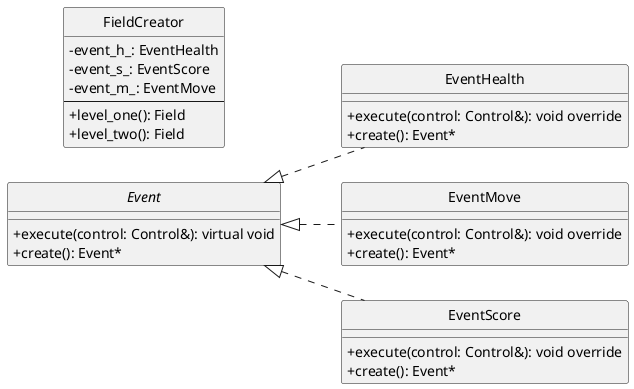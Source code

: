 @startuml diagram_lb3

hide circle
left to right direction
skinparam classAttributeIconSize 0

abstract class Event {
    + execute(control: Control&): virtual void
    + create(): Event*
}

class EventHealth {
    + execute(control: Control&): void override
    + create(): Event*
}

class EventMove {
    + execute(control: Control&): void override
    + create(): Event*
}

class EventScore {
    + execute(control: Control&): void override
    + create(): Event*
}

class FieldCreator {
    - event_h_: EventHealth
    - event_s_: EventScore
    - event_m_: EventMove
    --
    + level_one(): Field
    + level_two(): Field
}

Event <|.. EventHealth
Event <|.. EventMove
Event <|.. EventScore

@enduml